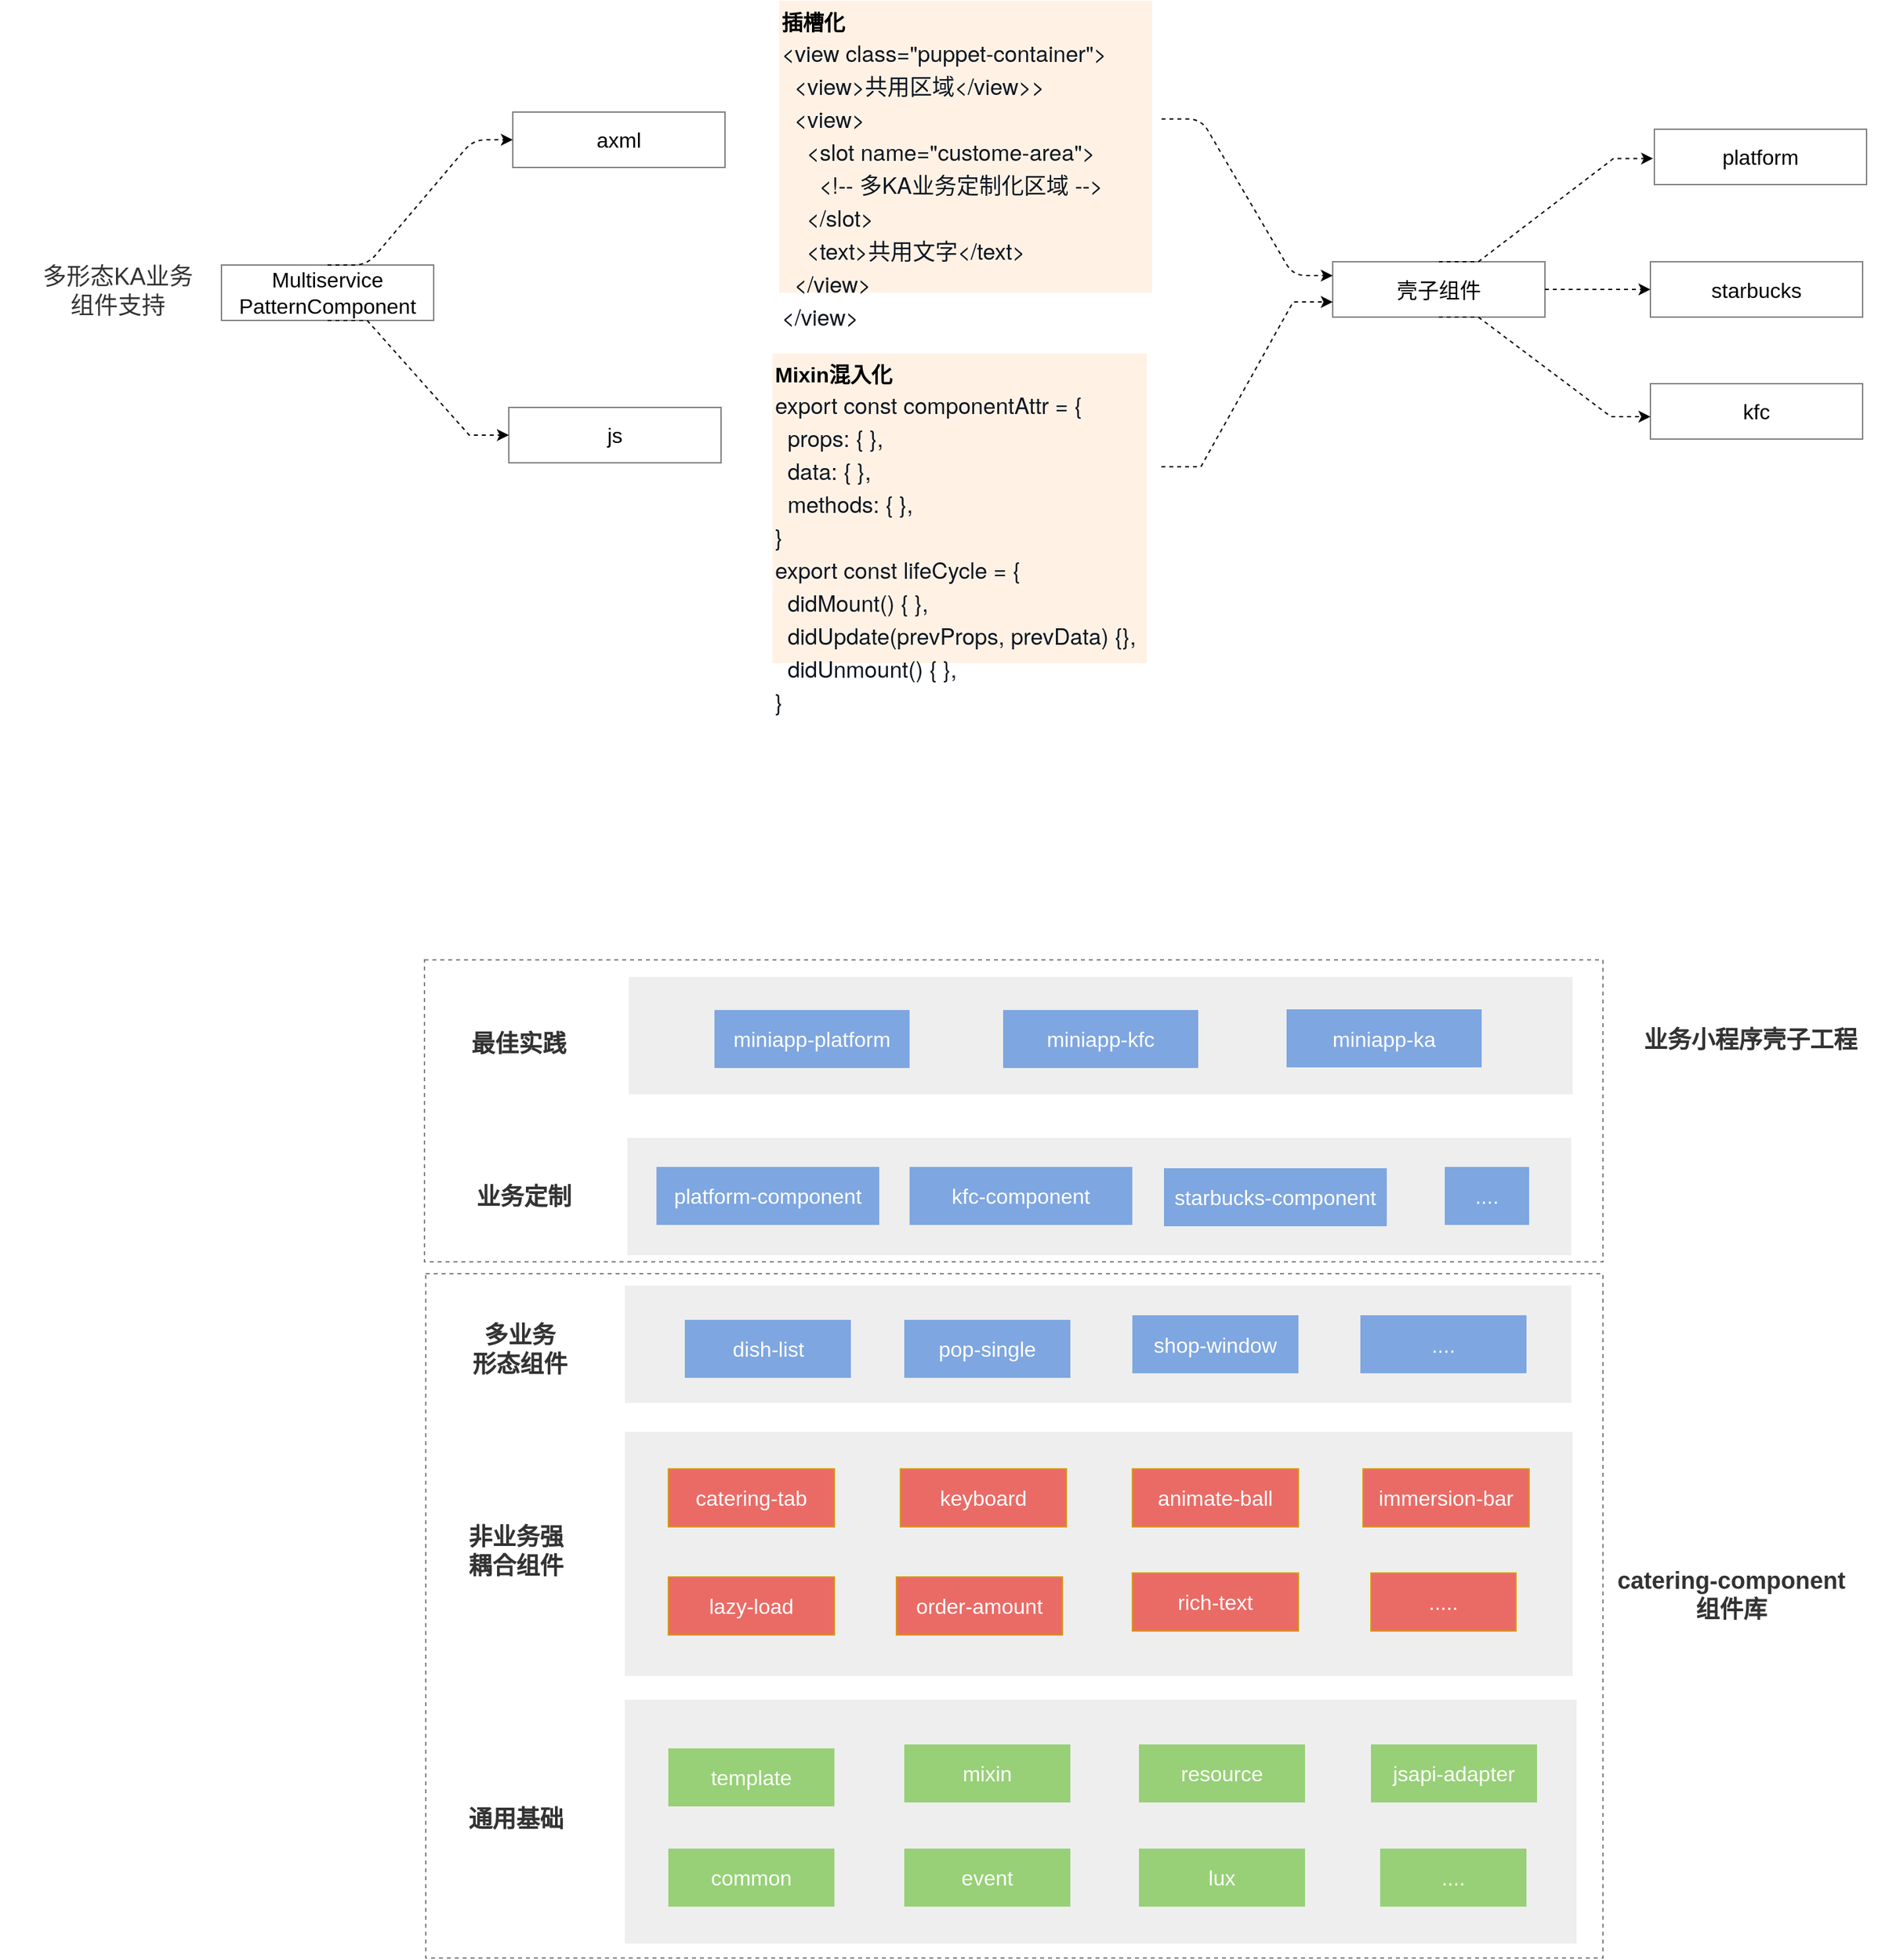 <mxfile version="13.1.3" type="github" pages="2">
  <diagram id="wGNWwgJgoCwC0jG4wGCJ" name="第 1 页">
    <mxGraphModel dx="2255" dy="2145" grid="0" gridSize="10" guides="1" tooltips="1" connect="1" arrows="1" fold="1" page="0" pageScale="1" pageWidth="1920" pageHeight="2200" math="0" shadow="0">
      <root>
        <mxCell id="0" />
        <mxCell id="1" parent="0" />
        <mxCell id="CZNGlVrKEzRFkM5Kss_T-32" value="" style="rounded=0;whiteSpace=wrap;html=1;dashed=1;strokeColor=#000000;fillColor=none;gradientColor=none;fontSize=16;fontColor=#333333;opacity=50;align=left;" vertex="1" parent="1">
          <mxGeometry x="-465" y="-203" width="894" height="229" as="geometry" />
        </mxCell>
        <mxCell id="CZNGlVrKEzRFkM5Kss_T-28" value="" style="rounded=0;whiteSpace=wrap;html=1;strokeColor=#000000;fillColor=none;gradientColor=none;fontSize=16;fontColor=#333333;opacity=50;align=left;dashed=1;" vertex="1" parent="1">
          <mxGeometry x="-464" y="35" width="893" height="519" as="geometry" />
        </mxCell>
        <mxCell id="_iwvBpTfkNNGq4-8pk6j-16" value="" style="rounded=0;whiteSpace=wrap;html=1;fillColor=#eeeeee;fontSize=16;strokeColor=none;" vertex="1" parent="1">
          <mxGeometry x="-313" y="358" width="722" height="185" as="geometry" />
        </mxCell>
        <mxCell id="_iwvBpTfkNNGq4-8pk6j-4" value="&lt;span style=&quot;font-size: 18px&quot;&gt;多形态KA业务&lt;br&gt;组件支持&lt;/span&gt;" style="text;html=1;strokeColor=none;fillColor=none;align=center;verticalAlign=middle;whiteSpace=wrap;rounded=0;fontSize=16;fontColor=#333333;fontStyle=0" vertex="1" parent="1">
          <mxGeometry x="-787" y="-732.5" width="179" height="45" as="geometry" />
        </mxCell>
        <mxCell id="_iwvBpTfkNNGq4-8pk6j-6" value="&lt;font color=&quot;#ffffff&quot;&gt;template&lt;/font&gt;" style="rounded=0;whiteSpace=wrap;html=1;fontSize=16;strokeColor=none;fillColor=#97D077;gradientColor=none;" vertex="1" parent="1">
          <mxGeometry x="-280" y="395" width="126" height="44" as="geometry" />
        </mxCell>
        <mxCell id="_iwvBpTfkNNGq4-8pk6j-9" value="&lt;font color=&quot;#ffffff&quot;&gt;mixin&lt;/font&gt;" style="rounded=0;whiteSpace=wrap;html=1;fontSize=16;strokeColor=none;fillColor=#97D077;gradientColor=none;" vertex="1" parent="1">
          <mxGeometry x="-101" y="392" width="126" height="44" as="geometry" />
        </mxCell>
        <mxCell id="_iwvBpTfkNNGq4-8pk6j-10" value="&lt;font color=&quot;#ffffff&quot;&gt;resource&lt;/font&gt;" style="rounded=0;whiteSpace=wrap;html=1;fontSize=16;strokeColor=none;fillColor=#97D077;gradientColor=none;" vertex="1" parent="1">
          <mxGeometry x="77" y="392" width="126" height="44" as="geometry" />
        </mxCell>
        <mxCell id="_iwvBpTfkNNGq4-8pk6j-12" value="&lt;font color=&quot;#ffffff&quot;&gt;common&lt;/font&gt;" style="rounded=0;whiteSpace=wrap;html=1;fontSize=16;strokeColor=none;fillColor=#97D077;gradientColor=none;" vertex="1" parent="1">
          <mxGeometry x="-280" y="471" width="126" height="44" as="geometry" />
        </mxCell>
        <mxCell id="_iwvBpTfkNNGq4-8pk6j-13" value="&lt;font color=&quot;#ffffff&quot;&gt;event&lt;/font&gt;" style="rounded=0;whiteSpace=wrap;html=1;fontSize=16;strokeColor=none;fillColor=#97D077;gradientColor=none;" vertex="1" parent="1">
          <mxGeometry x="-101" y="471" width="126" height="44" as="geometry" />
        </mxCell>
        <mxCell id="_iwvBpTfkNNGq4-8pk6j-14" value="&lt;font color=&quot;#ffffff&quot;&gt;lux&lt;/font&gt;" style="rounded=0;whiteSpace=wrap;html=1;fontSize=16;strokeColor=none;fillColor=#97D077;gradientColor=none;" vertex="1" parent="1">
          <mxGeometry x="77" y="471" width="126" height="44" as="geometry" />
        </mxCell>
        <mxCell id="_iwvBpTfkNNGq4-8pk6j-17" value="&lt;font color=&quot;#ffffff&quot;&gt;jsapi-adapter&lt;/font&gt;" style="rounded=0;whiteSpace=wrap;html=1;fontSize=16;strokeColor=none;fillColor=#97D077;gradientColor=none;" vertex="1" parent="1">
          <mxGeometry x="253" y="392" width="126" height="44" as="geometry" />
        </mxCell>
        <mxCell id="_iwvBpTfkNNGq4-8pk6j-18" value="&lt;font color=&quot;#ffffff&quot;&gt;....&lt;/font&gt;" style="rounded=0;whiteSpace=wrap;html=1;fontSize=16;strokeColor=none;fillColor=#97D077;gradientColor=none;" vertex="1" parent="1">
          <mxGeometry x="260" y="471" width="111" height="44" as="geometry" />
        </mxCell>
        <mxCell id="_iwvBpTfkNNGq4-8pk6j-19" value="" style="rounded=0;whiteSpace=wrap;html=1;fillColor=#eeeeee;fontSize=16;strokeColor=none;" vertex="1" parent="1">
          <mxGeometry x="-313" y="155" width="719" height="185" as="geometry" />
        </mxCell>
        <mxCell id="_iwvBpTfkNNGq4-8pk6j-20" value="&lt;font color=&quot;#ffffff&quot;&gt;catering-tab&lt;/font&gt;" style="rounded=0;whiteSpace=wrap;html=1;fontSize=16;strokeColor=#d79b00;fillColor=#EA6B66;" vertex="1" parent="1">
          <mxGeometry x="-280" y="183" width="126" height="44" as="geometry" />
        </mxCell>
        <mxCell id="_iwvBpTfkNNGq4-8pk6j-21" value="&lt;font color=&quot;#ffffff&quot;&gt;keyboard&lt;/font&gt;" style="rounded=0;whiteSpace=wrap;html=1;fontSize=16;strokeColor=#d79b00;fillColor=#EA6B66;" vertex="1" parent="1">
          <mxGeometry x="-104" y="183" width="126" height="44" as="geometry" />
        </mxCell>
        <mxCell id="_iwvBpTfkNNGq4-8pk6j-22" value="&lt;font color=&quot;#ffffff&quot;&gt;animate-ball&lt;/font&gt;" style="rounded=0;whiteSpace=wrap;html=1;fontSize=16;strokeColor=#d79b00;fillColor=#EA6B66;" vertex="1" parent="1">
          <mxGeometry x="72" y="183" width="126" height="44" as="geometry" />
        </mxCell>
        <mxCell id="_iwvBpTfkNNGq4-8pk6j-23" value="&lt;font color=&quot;#ffffff&quot;&gt;immersion-bar&lt;/font&gt;" style="rounded=0;whiteSpace=wrap;html=1;fontSize=16;strokeColor=#d79b00;fillColor=#EA6B66;" vertex="1" parent="1">
          <mxGeometry x="247" y="183" width="126" height="44" as="geometry" />
        </mxCell>
        <mxCell id="_iwvBpTfkNNGq4-8pk6j-24" value="&lt;font color=&quot;#ffffff&quot;&gt;.....&lt;/font&gt;" style="rounded=0;whiteSpace=wrap;html=1;fontSize=16;strokeColor=#d79b00;fillColor=#EA6B66;" vertex="1" parent="1">
          <mxGeometry x="253" y="262" width="110" height="44" as="geometry" />
        </mxCell>
        <mxCell id="_iwvBpTfkNNGq4-8pk6j-25" value="&lt;font color=&quot;#ffffff&quot;&gt;lazy-load&lt;/font&gt;" style="rounded=0;whiteSpace=wrap;html=1;fontSize=16;strokeColor=#d79b00;fillColor=#EA6B66;" vertex="1" parent="1">
          <mxGeometry x="-280" y="265" width="126" height="44" as="geometry" />
        </mxCell>
        <mxCell id="_iwvBpTfkNNGq4-8pk6j-26" value="&lt;font color=&quot;#ffffff&quot;&gt;order-amount&lt;/font&gt;" style="rounded=0;whiteSpace=wrap;html=1;fontSize=16;strokeColor=#d79b00;fillColor=#EA6B66;" vertex="1" parent="1">
          <mxGeometry x="-107" y="265" width="126" height="44" as="geometry" />
        </mxCell>
        <mxCell id="_iwvBpTfkNNGq4-8pk6j-27" value="&lt;font color=&quot;#ffffff&quot;&gt;rich-text&lt;/font&gt;" style="rounded=0;whiteSpace=wrap;html=1;fontSize=16;strokeColor=#d79b00;fillColor=#EA6B66;" vertex="1" parent="1">
          <mxGeometry x="72" y="262" width="126" height="44" as="geometry" />
        </mxCell>
        <mxCell id="_iwvBpTfkNNGq4-8pk6j-28" value="&lt;span style=&quot;font-size: 18px&quot;&gt;&lt;span&gt;&lt;b&gt;非业务强&lt;br&gt;耦合组件&lt;/b&gt;&lt;/span&gt;&lt;/span&gt;" style="text;html=1;strokeColor=none;fillColor=none;align=center;verticalAlign=middle;whiteSpace=wrap;rounded=0;fontSize=16;fontColor=#333333;fontStyle=0" vertex="1" parent="1">
          <mxGeometry x="-485" y="223" width="179" height="45" as="geometry" />
        </mxCell>
        <mxCell id="_iwvBpTfkNNGq4-8pk6j-29" value="&lt;span style=&quot;font-size: 18px&quot;&gt;&lt;span&gt;&lt;b&gt;通用基础&lt;/b&gt;&lt;br&gt;&lt;/span&gt;&lt;/span&gt;" style="text;html=1;strokeColor=none;fillColor=none;align=center;verticalAlign=middle;whiteSpace=wrap;rounded=0;fontSize=16;fontColor=#333333;fontStyle=0" vertex="1" parent="1">
          <mxGeometry x="-485" y="426" width="179" height="45" as="geometry" />
        </mxCell>
        <mxCell id="_iwvBpTfkNNGq4-8pk6j-43" value="" style="edgeStyle=entityRelationEdgeStyle;rounded=0;jumpStyle=arc;jumpSize=4;orthogonalLoop=1;jettySize=auto;html=1;dashed=1;fontSize=16;fontColor=#333333;exitX=0.5;exitY=1;exitDx=0;exitDy=0;entryX=0;entryY=0.5;entryDx=0;entryDy=0;" edge="1" parent="1" source="_iwvBpTfkNNGq4-8pk6j-30" target="_iwvBpTfkNNGq4-8pk6j-44">
          <mxGeometry relative="1" as="geometry">
            <mxPoint x="-402" y="-535" as="targetPoint" />
          </mxGeometry>
        </mxCell>
        <mxCell id="_iwvBpTfkNNGq4-8pk6j-30" value="Multiservice PatternComponent" style="rounded=0;whiteSpace=wrap;html=1;fontSize=16;opacity=50;" vertex="1" parent="1">
          <mxGeometry x="-619" y="-730" width="161" height="42" as="geometry" />
        </mxCell>
        <mxCell id="_iwvBpTfkNNGq4-8pk6j-36" value="" style="endArrow=classic;html=1;fontSize=16;fontColor=#333333;jumpStyle=arc;jumpSize=4;exitX=0.5;exitY=0;exitDx=0;exitDy=0;edgeStyle=entityRelationEdgeStyle;dashed=1;entryX=0;entryY=0.5;entryDx=0;entryDy=0;" edge="1" parent="1" source="_iwvBpTfkNNGq4-8pk6j-30" target="_iwvBpTfkNNGq4-8pk6j-37">
          <mxGeometry width="50" height="50" relative="1" as="geometry">
            <mxPoint x="-529" y="-814" as="sourcePoint" />
            <mxPoint x="-402" y="-789" as="targetPoint" />
          </mxGeometry>
        </mxCell>
        <mxCell id="_iwvBpTfkNNGq4-8pk6j-37" value="axml" style="rounded=0;whiteSpace=wrap;html=1;fontSize=16;opacity=50;" vertex="1" parent="1">
          <mxGeometry x="-398" y="-846" width="161" height="42" as="geometry" />
        </mxCell>
        <mxCell id="_iwvBpTfkNNGq4-8pk6j-44" value="js" style="rounded=0;whiteSpace=wrap;html=1;fontSize=16;opacity=50;" vertex="1" parent="1">
          <mxGeometry x="-401" y="-622" width="161" height="42" as="geometry" />
        </mxCell>
        <mxCell id="_iwvBpTfkNNGq4-8pk6j-52" value="" style="endArrow=classic;html=1;dashed=1;fontSize=16;fontColor=#333333;entryX=0;entryY=0.25;entryDx=0;entryDy=0;edgeStyle=entityRelationEdgeStyle;" edge="1" parent="1" target="_iwvBpTfkNNGq4-8pk6j-53">
          <mxGeometry width="50" height="50" relative="1" as="geometry">
            <mxPoint x="94.17" y="-840.745" as="sourcePoint" />
            <mxPoint x="202" y="-826" as="targetPoint" />
          </mxGeometry>
        </mxCell>
        <mxCell id="_iwvBpTfkNNGq4-8pk6j-65" value="" style="edgeStyle=entityRelationEdgeStyle;rounded=0;jumpStyle=arc;jumpSize=4;orthogonalLoop=1;jettySize=auto;html=1;dashed=1;fontSize=16;fontColor=#333333;" edge="1" parent="1" source="_iwvBpTfkNNGq4-8pk6j-53" target="_iwvBpTfkNNGq4-8pk6j-64">
          <mxGeometry relative="1" as="geometry" />
        </mxCell>
        <mxCell id="_iwvBpTfkNNGq4-8pk6j-53" value="壳子组件" style="rounded=0;whiteSpace=wrap;html=1;fontSize=16;opacity=50;" vertex="1" parent="1">
          <mxGeometry x="224" y="-732.5" width="161" height="42" as="geometry" />
        </mxCell>
        <mxCell id="_iwvBpTfkNNGq4-8pk6j-64" value="starbucks" style="rounded=0;whiteSpace=wrap;html=1;fontSize=16;opacity=50;" vertex="1" parent="1">
          <mxGeometry x="465" y="-732.5" width="161" height="42" as="geometry" />
        </mxCell>
        <mxCell id="_iwvBpTfkNNGq4-8pk6j-59" value="&lt;b&gt;插槽化&lt;br&gt;&lt;/b&gt;&lt;p class=&quot;p1&quot; style=&quot;margin: 0px ; font-stretch: normal ; line-height: normal ; font-family: &amp;#34;helvetica neue&amp;#34; ; color: rgb(15 , 23 , 33) ; font-size: 17px&quot;&gt;&lt;font style=&quot;font-size: 17px&quot;&gt;&lt;span&gt;&amp;lt;view class=&quot;puppet-container&quot;&amp;gt;&lt;/span&gt;&lt;br&gt;&lt;/font&gt;&lt;/p&gt;&lt;p class=&quot;p1&quot; style=&quot;margin: 0px ; font-stretch: normal ; line-height: normal ; font-family: &amp;#34;helvetica neue&amp;#34; ; color: rgb(15 , 23 , 33) ; font-size: 17px&quot;&gt;&lt;font style=&quot;font-size: 17px&quot;&gt;&lt;span class=&quot;Apple-converted-space&quot;&gt;&amp;nbsp; &lt;/span&gt;&amp;lt;view&amp;gt;&lt;span class=&quot;s1&quot; style=&quot;font-stretch: normal ; line-height: normal ; font-family: &amp;#34;pingfang sc&amp;#34;&quot;&gt;共用区域&lt;/span&gt;&amp;lt;/view&amp;gt;&amp;gt;&lt;/font&gt;&lt;/p&gt;&lt;p class=&quot;p1&quot; style=&quot;margin: 0px ; font-stretch: normal ; line-height: normal ; font-family: &amp;#34;helvetica neue&amp;#34; ; color: rgb(15 , 23 , 33) ; font-size: 17px&quot;&gt;&lt;font style=&quot;font-size: 17px&quot;&gt;&lt;span class=&quot;Apple-converted-space&quot;&gt;&amp;nbsp; &lt;/span&gt;&amp;lt;view&amp;gt;&lt;/font&gt;&lt;/p&gt;&lt;p class=&quot;p1&quot; style=&quot;margin: 0px ; font-stretch: normal ; line-height: normal ; font-family: &amp;#34;helvetica neue&amp;#34; ; color: rgb(15 , 23 , 33) ; font-size: 17px&quot;&gt;&lt;font style=&quot;font-size: 17px&quot;&gt;&lt;span class=&quot;Apple-converted-space&quot;&gt;&amp;nbsp; &amp;nbsp; &lt;/span&gt;&amp;lt;slot name=&quot;custome-area&quot;&amp;gt;&lt;/font&gt;&lt;/p&gt;&lt;p class=&quot;p1&quot; style=&quot;margin: 0px ; font-stretch: normal ; line-height: normal ; font-family: &amp;#34;helvetica neue&amp;#34; ; color: rgb(15 , 23 , 33) ; font-size: 17px&quot;&gt;&lt;font style=&quot;font-size: 17px&quot;&gt;&lt;span class=&quot;Apple-converted-space&quot;&gt;&amp;nbsp; &amp;nbsp; &amp;nbsp; &lt;/span&gt;&amp;lt;!-- &lt;span class=&quot;s1&quot; style=&quot;font-stretch: normal ; line-height: normal ; font-family: &amp;#34;pingfang sc&amp;#34;&quot;&gt;多&lt;/span&gt;KA&lt;span class=&quot;s1&quot; style=&quot;font-stretch: normal ; line-height: normal ; font-family: &amp;#34;pingfang sc&amp;#34;&quot;&gt;业务定制化区域&lt;/span&gt; --&amp;gt;&lt;/font&gt;&lt;/p&gt;&lt;p class=&quot;p1&quot; style=&quot;margin: 0px ; font-stretch: normal ; line-height: normal ; font-family: &amp;#34;helvetica neue&amp;#34; ; color: rgb(15 , 23 , 33) ; font-size: 17px&quot;&gt;&lt;font style=&quot;font-size: 17px&quot;&gt;&lt;span class=&quot;Apple-converted-space&quot;&gt;&amp;nbsp; &amp;nbsp; &lt;/span&gt;&amp;lt;/slot&amp;gt;&lt;/font&gt;&lt;/p&gt;&lt;p class=&quot;p1&quot; style=&quot;margin: 0px ; font-stretch: normal ; line-height: normal ; font-family: &amp;#34;helvetica neue&amp;#34; ; color: rgb(15 , 23 , 33) ; font-size: 17px&quot;&gt;&lt;font style=&quot;font-size: 17px&quot;&gt;&lt;span class=&quot;Apple-converted-space&quot;&gt;&amp;nbsp; &amp;nbsp; &lt;/span&gt;&amp;lt;text&amp;gt;&lt;span class=&quot;s1&quot; style=&quot;font-stretch: normal ; line-height: normal ; font-family: &amp;#34;pingfang sc&amp;#34;&quot;&gt;共用文字&lt;/span&gt;&amp;lt;/text&amp;gt;&lt;/font&gt;&lt;/p&gt;&lt;p class=&quot;p1&quot; style=&quot;margin: 0px ; font-stretch: normal ; line-height: normal ; font-family: &amp;#34;helvetica neue&amp;#34; ; color: rgb(15 , 23 , 33) ; font-size: 17px&quot;&gt;&lt;font style=&quot;font-size: 17px&quot;&gt;&lt;span class=&quot;Apple-converted-space&quot;&gt;&amp;nbsp; &lt;/span&gt;&amp;lt;/view&amp;gt;&lt;/font&gt;&lt;/p&gt;&lt;p class=&quot;p1&quot; style=&quot;margin: 0px ; font-stretch: normal ; line-height: normal ; font-family: &amp;#34;helvetica neue&amp;#34; ; color: rgb(15 , 23 , 33) ; font-size: 17px&quot;&gt;&lt;font style=&quot;font-size: 17px&quot;&gt;&amp;lt;/view&amp;gt;&lt;/font&gt;&lt;/p&gt;" style="rounded=0;whiteSpace=wrap;html=1;strokeColor=none;fillColor=#ffe6cc;fontSize=16;opacity=50;align=left;verticalAlign=top;" vertex="1" parent="1">
          <mxGeometry x="-196" y="-930.5" width="283" height="221.5" as="geometry" />
        </mxCell>
        <mxCell id="_iwvBpTfkNNGq4-8pk6j-62" value="" style="edgeStyle=entityRelationEdgeStyle;rounded=0;jumpStyle=arc;jumpSize=4;orthogonalLoop=1;jettySize=auto;html=1;dashed=1;fontSize=16;fontColor=#333333;" edge="1" parent="1">
          <mxGeometry relative="1" as="geometry">
            <mxPoint x="94" y="-577" as="sourcePoint" />
            <mxPoint x="224" y="-702" as="targetPoint" />
          </mxGeometry>
        </mxCell>
        <mxCell id="_iwvBpTfkNNGq4-8pk6j-60" value="&lt;b&gt;Mixin混入化&lt;br&gt;&lt;/b&gt;&lt;p class=&quot;p1&quot; style=&quot;margin: 0px ; font-stretch: normal ; line-height: normal ; font-family: &amp;#34;helvetica neue&amp;#34; ; color: rgb(15 , 23 , 33) ; font-size: 17px&quot;&gt;&lt;font style=&quot;font-size: 17px&quot;&gt;export const componentAttr = {&lt;/font&gt;&lt;/p&gt;&lt;p class=&quot;p1&quot; style=&quot;margin: 0px ; font-stretch: normal ; line-height: normal ; font-family: &amp;#34;helvetica neue&amp;#34; ; color: rgb(15 , 23 , 33) ; font-size: 17px&quot;&gt;&lt;font style=&quot;font-size: 17px&quot;&gt;&lt;span class=&quot;Apple-converted-space&quot;&gt;&amp;nbsp; &lt;/span&gt;props: { },&lt;/font&gt;&lt;/p&gt;&lt;p class=&quot;p1&quot; style=&quot;margin: 0px ; font-stretch: normal ; line-height: normal ; font-family: &amp;#34;helvetica neue&amp;#34; ; color: rgb(15 , 23 , 33) ; font-size: 17px&quot;&gt;&lt;font style=&quot;font-size: 17px&quot;&gt;&lt;span class=&quot;Apple-converted-space&quot;&gt;&amp;nbsp; &lt;/span&gt;data: { },&lt;/font&gt;&lt;/p&gt;&lt;p class=&quot;p1&quot; style=&quot;margin: 0px ; font-stretch: normal ; line-height: normal ; font-family: &amp;#34;helvetica neue&amp;#34; ; color: rgb(15 , 23 , 33) ; font-size: 17px&quot;&gt;&lt;font style=&quot;font-size: 17px&quot;&gt;&lt;span class=&quot;Apple-converted-space&quot;&gt;&amp;nbsp; &lt;/span&gt;methods: { },&lt;/font&gt;&lt;/p&gt;&lt;p class=&quot;p1&quot; style=&quot;margin: 0px ; font-stretch: normal ; line-height: normal ; font-family: &amp;#34;helvetica neue&amp;#34; ; color: rgb(15 , 23 , 33) ; font-size: 17px&quot;&gt;&lt;font style=&quot;font-size: 17px&quot;&gt;}&lt;/font&gt;&lt;/p&gt;&lt;p class=&quot;p1&quot; style=&quot;margin: 0px ; font-stretch: normal ; line-height: normal ; font-family: &amp;#34;helvetica neue&amp;#34; ; color: rgb(15 , 23 , 33) ; font-size: 17px&quot;&gt;&lt;font style=&quot;font-size: 17px&quot;&gt;export const lifeCycle = {&lt;/font&gt;&lt;/p&gt;&lt;p class=&quot;p1&quot; style=&quot;margin: 0px ; font-stretch: normal ; line-height: normal ; font-family: &amp;#34;helvetica neue&amp;#34; ; color: rgb(15 , 23 , 33) ; font-size: 17px&quot;&gt;&lt;font style=&quot;font-size: 17px&quot;&gt;&lt;span class=&quot;Apple-converted-space&quot;&gt;&amp;nbsp; &lt;/span&gt;didMount() { },&lt;/font&gt;&lt;/p&gt;&lt;p class=&quot;p1&quot; style=&quot;margin: 0px ; font-stretch: normal ; line-height: normal ; font-family: &amp;#34;helvetica neue&amp;#34; ; color: rgb(15 , 23 , 33) ; font-size: 17px&quot;&gt;&lt;font style=&quot;font-size: 17px&quot;&gt;&lt;span class=&quot;Apple-converted-space&quot;&gt;&amp;nbsp; &lt;/span&gt;didUpdate(prevProps, prevData) {},&lt;/font&gt;&lt;/p&gt;&lt;p class=&quot;p1&quot; style=&quot;margin: 0px ; font-stretch: normal ; line-height: normal ; font-family: &amp;#34;helvetica neue&amp;#34; ; color: rgb(15 , 23 , 33) ; font-size: 17px&quot;&gt;&lt;font style=&quot;font-size: 17px&quot;&gt;&lt;span class=&quot;Apple-converted-space&quot;&gt;&amp;nbsp; &lt;/span&gt;didUnmount() { },&lt;/font&gt;&lt;/p&gt;&lt;p class=&quot;p1&quot; style=&quot;margin: 0px ; font-stretch: normal ; line-height: normal ; font-family: &amp;#34;helvetica neue&amp;#34; ; color: rgb(15 , 23 , 33) ; font-size: 17px&quot;&gt;&lt;font style=&quot;font-size: 17px&quot;&gt;}&lt;/font&gt;&lt;/p&gt;" style="rounded=0;whiteSpace=wrap;html=1;strokeColor=none;fillColor=#ffe6cc;fontSize=16;opacity=50;align=left;verticalAlign=top;" vertex="1" parent="1">
          <mxGeometry x="-201" y="-663" width="284" height="235" as="geometry" />
        </mxCell>
        <mxCell id="_iwvBpTfkNNGq4-8pk6j-66" value="kfc" style="rounded=0;whiteSpace=wrap;html=1;fontSize=16;opacity=50;" vertex="1" parent="1">
          <mxGeometry x="465" y="-640" width="161" height="42" as="geometry" />
        </mxCell>
        <mxCell id="_iwvBpTfkNNGq4-8pk6j-67" value="platform" style="rounded=0;whiteSpace=wrap;html=1;fontSize=16;opacity=50;" vertex="1" parent="1">
          <mxGeometry x="468" y="-833" width="161" height="42" as="geometry" />
        </mxCell>
        <mxCell id="_iwvBpTfkNNGq4-8pk6j-68" value="" style="edgeStyle=entityRelationEdgeStyle;rounded=0;jumpStyle=arc;jumpSize=4;orthogonalLoop=1;jettySize=auto;html=1;dashed=1;fontSize=16;fontColor=#333333;entryX=0;entryY=0.5;entryDx=0;entryDy=0;exitX=0.5;exitY=1;exitDx=0;exitDy=0;" edge="1" parent="1" source="_iwvBpTfkNNGq4-8pk6j-53">
          <mxGeometry relative="1" as="geometry">
            <mxPoint x="385" y="-709" as="sourcePoint" />
            <mxPoint x="465" y="-615" as="targetPoint" />
          </mxGeometry>
        </mxCell>
        <mxCell id="_iwvBpTfkNNGq4-8pk6j-69" value="" style="edgeStyle=entityRelationEdgeStyle;rounded=0;jumpStyle=arc;jumpSize=4;orthogonalLoop=1;jettySize=auto;html=1;dashed=1;fontSize=16;fontColor=#333333;exitX=0.5;exitY=0;exitDx=0;exitDy=0;" edge="1" parent="1" source="_iwvBpTfkNNGq4-8pk6j-53">
          <mxGeometry relative="1" as="geometry">
            <mxPoint x="387.0" y="-810.77" as="sourcePoint" />
            <mxPoint x="467" y="-810.77" as="targetPoint" />
          </mxGeometry>
        </mxCell>
        <mxCell id="CZNGlVrKEzRFkM5Kss_T-1" value="" style="rounded=0;whiteSpace=wrap;html=1;fillColor=#eeeeee;fontSize=16;strokeColor=none;" vertex="1" parent="1">
          <mxGeometry x="-313" y="44" width="718" height="89" as="geometry" />
        </mxCell>
        <mxCell id="CZNGlVrKEzRFkM5Kss_T-4" value="&lt;font color=&quot;#ffffff&quot;&gt;dish-list&lt;/font&gt;" style="rounded=0;whiteSpace=wrap;html=1;fontSize=16;strokeColor=none;fillColor=#7EA6E0;" vertex="1" parent="1">
          <mxGeometry x="-267.5" y="70" width="126" height="44" as="geometry" />
        </mxCell>
        <mxCell id="CZNGlVrKEzRFkM5Kss_T-5" value="&lt;font color=&quot;#ffffff&quot;&gt;pop-single&lt;/font&gt;" style="rounded=0;whiteSpace=wrap;html=1;fontSize=16;strokeColor=none;fillColor=#7EA6E0;" vertex="1" parent="1">
          <mxGeometry x="-101" y="70" width="126" height="44" as="geometry" />
        </mxCell>
        <mxCell id="CZNGlVrKEzRFkM5Kss_T-7" value="&lt;font color=&quot;#ffffff&quot;&gt;shop-window&lt;/font&gt;" style="rounded=0;whiteSpace=wrap;html=1;fontSize=16;strokeColor=none;fillColor=#7EA6E0;" vertex="1" parent="1">
          <mxGeometry x="72" y="66.5" width="126" height="44" as="geometry" />
        </mxCell>
        <mxCell id="CZNGlVrKEzRFkM5Kss_T-8" value="&lt;font color=&quot;#ffffff&quot;&gt;....&lt;/font&gt;" style="rounded=0;whiteSpace=wrap;html=1;fontSize=16;strokeColor=none;fillColor=#7EA6E0;" vertex="1" parent="1">
          <mxGeometry x="245" y="66.5" width="126" height="44" as="geometry" />
        </mxCell>
        <mxCell id="CZNGlVrKEzRFkM5Kss_T-10" value="&lt;span style=&quot;font-size: 18px&quot;&gt;&lt;b&gt;多业务&lt;br&gt;形态组件&lt;/b&gt;&lt;br&gt;&lt;/span&gt;" style="text;html=1;strokeColor=none;fillColor=none;align=center;verticalAlign=middle;whiteSpace=wrap;rounded=0;fontSize=16;fontColor=#333333;fontStyle=0" vertex="1" parent="1">
          <mxGeometry x="-482" y="70" width="179" height="45" as="geometry" />
        </mxCell>
        <mxCell id="CZNGlVrKEzRFkM5Kss_T-11" value="" style="rounded=0;whiteSpace=wrap;html=1;fillColor=#eeeeee;fontSize=16;strokeColor=none;" vertex="1" parent="1">
          <mxGeometry x="-311" y="-68" width="716" height="89" as="geometry" />
        </mxCell>
        <mxCell id="CZNGlVrKEzRFkM5Kss_T-12" value="&lt;span style=&quot;font-size: 18px&quot;&gt;&lt;b&gt;业务定制&lt;/b&gt;&lt;br&gt;&lt;/span&gt;" style="text;html=1;strokeColor=none;fillColor=none;align=center;verticalAlign=middle;whiteSpace=wrap;rounded=0;fontSize=16;fontColor=#333333;fontStyle=0" vertex="1" parent="1">
          <mxGeometry x="-479" y="-46" width="179" height="45" as="geometry" />
        </mxCell>
        <mxCell id="CZNGlVrKEzRFkM5Kss_T-13" value="&lt;font color=&quot;#ffffff&quot;&gt;platform-component&lt;/font&gt;" style="rounded=0;whiteSpace=wrap;html=1;fontSize=16;strokeColor=none;fillColor=#7EA6E0;" vertex="1" parent="1">
          <mxGeometry x="-289" y="-46" width="169" height="44" as="geometry" />
        </mxCell>
        <mxCell id="CZNGlVrKEzRFkM5Kss_T-14" value="&lt;font color=&quot;#ffffff&quot;&gt;kfc-component&lt;/font&gt;" style="rounded=0;whiteSpace=wrap;html=1;fontSize=16;strokeColor=none;fillColor=#7EA6E0;" vertex="1" parent="1">
          <mxGeometry x="-97" y="-46" width="169" height="44" as="geometry" />
        </mxCell>
        <mxCell id="CZNGlVrKEzRFkM5Kss_T-15" value="&lt;font color=&quot;#ffffff&quot;&gt;starbucks-component&lt;/font&gt;" style="rounded=0;whiteSpace=wrap;html=1;fontSize=16;strokeColor=none;fillColor=#7EA6E0;" vertex="1" parent="1">
          <mxGeometry x="96" y="-45" width="169" height="44" as="geometry" />
        </mxCell>
        <mxCell id="CZNGlVrKEzRFkM5Kss_T-16" value="&lt;font color=&quot;#ffffff&quot;&gt;....&lt;/font&gt;" style="rounded=0;whiteSpace=wrap;html=1;fontSize=16;strokeColor=none;fillColor=#7EA6E0;" vertex="1" parent="1">
          <mxGeometry x="309" y="-46" width="64" height="44" as="geometry" />
        </mxCell>
        <mxCell id="CZNGlVrKEzRFkM5Kss_T-19" value="" style="rounded=0;whiteSpace=wrap;html=1;fillColor=#eeeeee;fontSize=16;strokeColor=none;" vertex="1" parent="1">
          <mxGeometry x="-310" y="-190" width="716" height="89" as="geometry" />
        </mxCell>
        <mxCell id="CZNGlVrKEzRFkM5Kss_T-20" value="&lt;span style=&quot;font-size: 18px&quot;&gt;&lt;b&gt;最佳实践&lt;/b&gt;&lt;br&gt;&lt;/span&gt;" style="text;html=1;strokeColor=none;fillColor=none;align=center;verticalAlign=middle;whiteSpace=wrap;rounded=0;fontSize=16;fontColor=#333333;fontStyle=0" vertex="1" parent="1">
          <mxGeometry x="-483" y="-162" width="179" height="45" as="geometry" />
        </mxCell>
        <mxCell id="CZNGlVrKEzRFkM5Kss_T-25" value="&lt;font color=&quot;#ffffff&quot;&gt;miniapp-platform&lt;/font&gt;" style="rounded=0;whiteSpace=wrap;html=1;fontSize=16;strokeColor=none;fillColor=#7EA6E0;" vertex="1" parent="1">
          <mxGeometry x="-245" y="-165" width="148" height="44" as="geometry" />
        </mxCell>
        <mxCell id="CZNGlVrKEzRFkM5Kss_T-26" value="&lt;font color=&quot;#ffffff&quot;&gt;miniapp-kfc&lt;/font&gt;" style="rounded=0;whiteSpace=wrap;html=1;fontSize=16;strokeColor=none;fillColor=#7EA6E0;" vertex="1" parent="1">
          <mxGeometry x="-26" y="-165" width="148" height="44" as="geometry" />
        </mxCell>
        <mxCell id="CZNGlVrKEzRFkM5Kss_T-27" value="&lt;font color=&quot;#ffffff&quot;&gt;miniapp-ka&lt;/font&gt;" style="rounded=0;whiteSpace=wrap;html=1;fontSize=16;strokeColor=none;fillColor=#7EA6E0;" vertex="1" parent="1">
          <mxGeometry x="189" y="-165.5" width="148" height="44" as="geometry" />
        </mxCell>
        <mxCell id="CZNGlVrKEzRFkM5Kss_T-30" value="&lt;span style=&quot;font-size: 18px&quot;&gt;&lt;span&gt;&lt;b&gt;catering-component 组件库&lt;/b&gt;&lt;br&gt;&lt;/span&gt;&lt;/span&gt;" style="text;html=1;strokeColor=none;fillColor=none;align=center;verticalAlign=middle;whiteSpace=wrap;rounded=0;fontSize=16;fontColor=#333333;fontStyle=0" vertex="1" parent="1">
          <mxGeometry x="437" y="256" width="179" height="45" as="geometry" />
        </mxCell>
        <mxCell id="CZNGlVrKEzRFkM5Kss_T-33" value="&lt;span style=&quot;font-size: 18px&quot;&gt;&lt;span&gt;&lt;b&gt;业务小程序壳子工程&lt;br&gt;&lt;/b&gt;&lt;br&gt;&lt;/span&gt;&lt;/span&gt;" style="text;html=1;strokeColor=none;fillColor=none;align=center;verticalAlign=middle;whiteSpace=wrap;rounded=0;fontSize=16;fontColor=#333333;fontStyle=0" vertex="1" parent="1">
          <mxGeometry x="437" y="-154" width="208" height="45" as="geometry" />
        </mxCell>
      </root>
    </mxGraphModel>
  </diagram>
  <diagram id="RSGCXDl1be-_-s18SJeO" name="插件化">
    <mxGraphModel dx="946" dy="614" grid="0" gridSize="10" guides="1" tooltips="1" connect="1" arrows="1" fold="1" page="1" pageScale="1" pageWidth="1920" pageHeight="2200" math="0" shadow="0">
      <root>
        <mxCell id="sGAXCtGk8NQZ_SCbDOv5-0" />
        <mxCell id="sGAXCtGk8NQZ_SCbDOv5-1" parent="sGAXCtGk8NQZ_SCbDOv5-0" />
      </root>
    </mxGraphModel>
  </diagram>
</mxfile>
